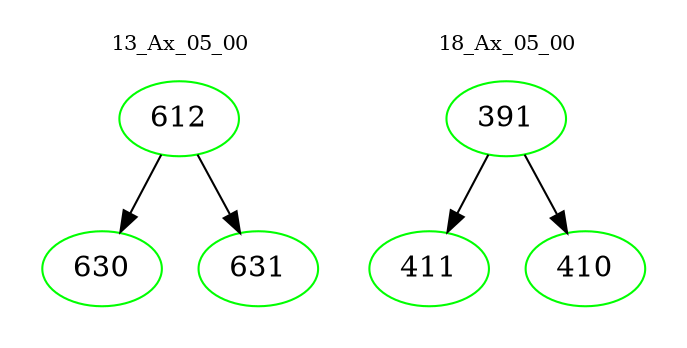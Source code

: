 digraph{
subgraph cluster_0 {
color = white
label = "13_Ax_05_00";
fontsize=10;
T0_612 [label="612", color="green"]
T0_612 -> T0_630 [color="black"]
T0_630 [label="630", color="green"]
T0_612 -> T0_631 [color="black"]
T0_631 [label="631", color="green"]
}
subgraph cluster_1 {
color = white
label = "18_Ax_05_00";
fontsize=10;
T1_391 [label="391", color="green"]
T1_391 -> T1_411 [color="black"]
T1_411 [label="411", color="green"]
T1_391 -> T1_410 [color="black"]
T1_410 [label="410", color="green"]
}
}
